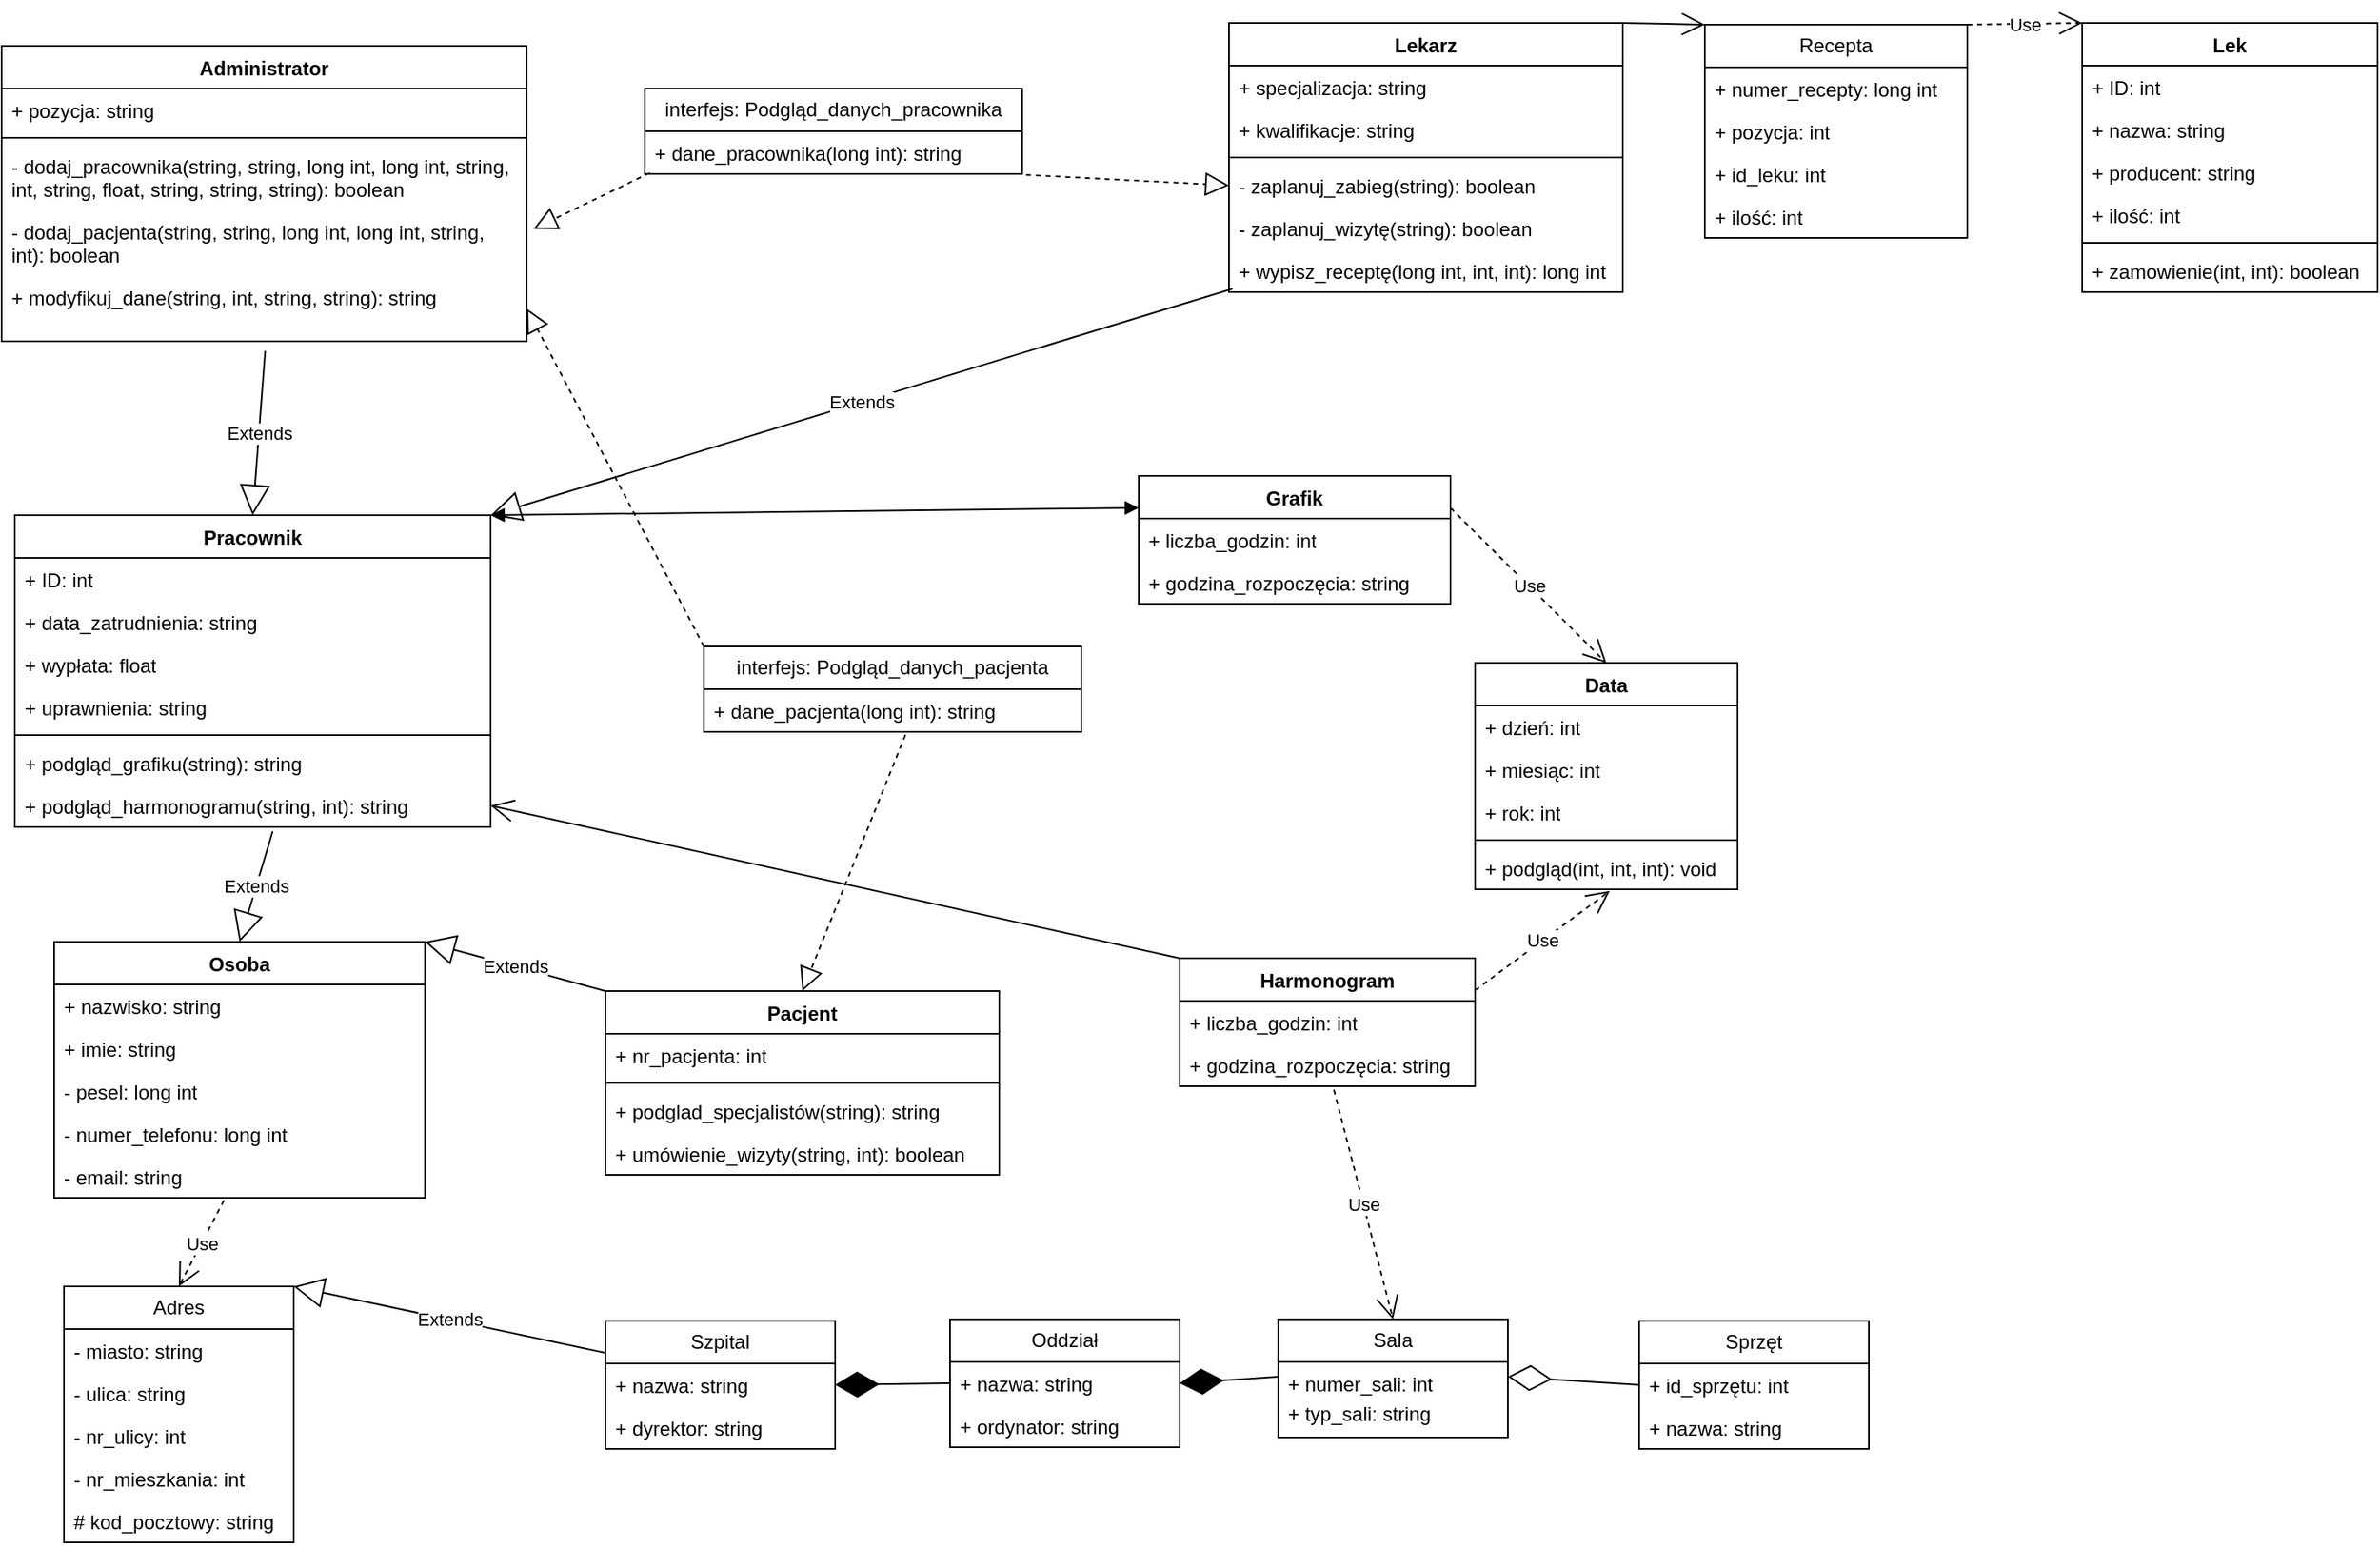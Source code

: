 <mxfile version="24.3.1" type="device">
  <diagram name="Strona-1" id="oo06v6d3AyEMZjt34L9c">
    <mxGraphModel dx="2391" dy="1103" grid="1" gridSize="10" guides="1" tooltips="1" connect="1" arrows="1" fold="1" page="1" pageScale="1" pageWidth="827" pageHeight="1169" background="none" math="0" shadow="0">
      <root>
        <mxCell id="0" />
        <mxCell id="1" parent="0" />
        <mxCell id="XGKTU1VIYIOIYv2Li8o0-25" value="Lek" style="swimlane;fontStyle=1;align=center;verticalAlign=top;childLayout=stackLayout;horizontal=1;startSize=26;horizontalStack=0;resizeParent=1;resizeParentMax=0;resizeLast=0;collapsible=1;marginBottom=0;whiteSpace=wrap;html=1;" parent="1" vertex="1">
          <mxGeometry x="1290" y="210" width="180" height="164" as="geometry" />
        </mxCell>
        <mxCell id="XGKTU1VIYIOIYv2Li8o0-26" value="+ ID: int" style="text;strokeColor=none;fillColor=none;align=left;verticalAlign=top;spacingLeft=4;spacingRight=4;overflow=hidden;rotatable=0;points=[[0,0.5],[1,0.5]];portConstraint=eastwest;whiteSpace=wrap;html=1;" parent="XGKTU1VIYIOIYv2Li8o0-25" vertex="1">
          <mxGeometry y="26" width="180" height="26" as="geometry" />
        </mxCell>
        <mxCell id="XGKTU1VIYIOIYv2Li8o0-144" value="+ nazwa: string" style="text;strokeColor=none;fillColor=none;align=left;verticalAlign=top;spacingLeft=4;spacingRight=4;overflow=hidden;rotatable=0;points=[[0,0.5],[1,0.5]];portConstraint=eastwest;whiteSpace=wrap;html=1;" parent="XGKTU1VIYIOIYv2Li8o0-25" vertex="1">
          <mxGeometry y="52" width="180" height="26" as="geometry" />
        </mxCell>
        <mxCell id="XGKTU1VIYIOIYv2Li8o0-142" value="+ producent: string" style="text;strokeColor=none;fillColor=none;align=left;verticalAlign=top;spacingLeft=4;spacingRight=4;overflow=hidden;rotatable=0;points=[[0,0.5],[1,0.5]];portConstraint=eastwest;whiteSpace=wrap;html=1;" parent="XGKTU1VIYIOIYv2Li8o0-25" vertex="1">
          <mxGeometry y="78" width="180" height="26" as="geometry" />
        </mxCell>
        <mxCell id="XGKTU1VIYIOIYv2Li8o0-145" value="+ ilość: int" style="text;strokeColor=none;fillColor=none;align=left;verticalAlign=top;spacingLeft=4;spacingRight=4;overflow=hidden;rotatable=0;points=[[0,0.5],[1,0.5]];portConstraint=eastwest;whiteSpace=wrap;html=1;" parent="XGKTU1VIYIOIYv2Li8o0-25" vertex="1">
          <mxGeometry y="104" width="180" height="26" as="geometry" />
        </mxCell>
        <mxCell id="XGKTU1VIYIOIYv2Li8o0-27" value="" style="line;strokeWidth=1;fillColor=none;align=left;verticalAlign=middle;spacingTop=-1;spacingLeft=3;spacingRight=3;rotatable=0;labelPosition=right;points=[];portConstraint=eastwest;strokeColor=inherit;" parent="XGKTU1VIYIOIYv2Li8o0-25" vertex="1">
          <mxGeometry y="130" width="180" height="8" as="geometry" />
        </mxCell>
        <mxCell id="XGKTU1VIYIOIYv2Li8o0-28" value="+ zamowienie(int, int): boolean" style="text;strokeColor=none;fillColor=none;align=left;verticalAlign=top;spacingLeft=4;spacingRight=4;overflow=hidden;rotatable=0;points=[[0,0.5],[1,0.5]];portConstraint=eastwest;whiteSpace=wrap;html=1;" parent="XGKTU1VIYIOIYv2Li8o0-25" vertex="1">
          <mxGeometry y="138" width="180" height="26" as="geometry" />
        </mxCell>
        <mxCell id="XGKTU1VIYIOIYv2Li8o0-29" value="Administrator" style="swimlane;fontStyle=1;align=center;verticalAlign=top;childLayout=stackLayout;horizontal=1;startSize=26;horizontalStack=0;resizeParent=1;resizeParentMax=0;resizeLast=0;collapsible=1;marginBottom=0;whiteSpace=wrap;html=1;" parent="1" vertex="1">
          <mxGeometry x="22" y="224" width="320" height="180" as="geometry" />
        </mxCell>
        <mxCell id="XGKTU1VIYIOIYv2Li8o0-30" value="+ pozycja: string" style="text;strokeColor=none;fillColor=none;align=left;verticalAlign=top;spacingLeft=4;spacingRight=4;overflow=hidden;rotatable=0;points=[[0,0.5],[1,0.5]];portConstraint=eastwest;whiteSpace=wrap;html=1;" parent="XGKTU1VIYIOIYv2Li8o0-29" vertex="1">
          <mxGeometry y="26" width="320" height="26" as="geometry" />
        </mxCell>
        <mxCell id="XGKTU1VIYIOIYv2Li8o0-31" value="" style="line;strokeWidth=1;fillColor=none;align=left;verticalAlign=middle;spacingTop=-1;spacingLeft=3;spacingRight=3;rotatable=0;labelPosition=right;points=[];portConstraint=eastwest;strokeColor=inherit;" parent="XGKTU1VIYIOIYv2Li8o0-29" vertex="1">
          <mxGeometry y="52" width="320" height="8" as="geometry" />
        </mxCell>
        <mxCell id="XGKTU1VIYIOIYv2Li8o0-137" value="- dodaj_pracownika(string, string, long int, long int, string, int, string, float, string, string, string): boolean" style="text;strokeColor=none;fillColor=none;align=left;verticalAlign=top;spacingLeft=4;spacingRight=4;overflow=hidden;rotatable=0;points=[[0,0.5],[1,0.5]];portConstraint=eastwest;whiteSpace=wrap;html=1;" parent="XGKTU1VIYIOIYv2Li8o0-29" vertex="1">
          <mxGeometry y="60" width="320" height="40" as="geometry" />
        </mxCell>
        <mxCell id="XGKTU1VIYIOIYv2Li8o0-138" value="- dodaj_pacjenta(string, string, long int, long int, string, int): boolean" style="text;strokeColor=none;fillColor=none;align=left;verticalAlign=top;spacingLeft=4;spacingRight=4;overflow=hidden;rotatable=0;points=[[0,0.5],[1,0.5]];portConstraint=eastwest;whiteSpace=wrap;html=1;" parent="XGKTU1VIYIOIYv2Li8o0-29" vertex="1">
          <mxGeometry y="100" width="320" height="40" as="geometry" />
        </mxCell>
        <mxCell id="XGKTU1VIYIOIYv2Li8o0-32" value="+ modyfikuj_dane(string, int, string, string): string" style="text;strokeColor=none;fillColor=none;align=left;verticalAlign=top;spacingLeft=4;spacingRight=4;overflow=hidden;rotatable=0;points=[[0,0.5],[1,0.5]];portConstraint=eastwest;whiteSpace=wrap;html=1;" parent="XGKTU1VIYIOIYv2Li8o0-29" vertex="1">
          <mxGeometry y="140" width="320" height="40" as="geometry" />
        </mxCell>
        <mxCell id="XGKTU1VIYIOIYv2Li8o0-33" value="Pacjent" style="swimlane;fontStyle=1;align=center;verticalAlign=top;childLayout=stackLayout;horizontal=1;startSize=26;horizontalStack=0;resizeParent=1;resizeParentMax=0;resizeLast=0;collapsible=1;marginBottom=0;whiteSpace=wrap;html=1;" parent="1" vertex="1">
          <mxGeometry x="390" y="800" width="240" height="112" as="geometry" />
        </mxCell>
        <mxCell id="XGKTU1VIYIOIYv2Li8o0-34" value="+ nr_pacjenta: int" style="text;strokeColor=none;fillColor=none;align=left;verticalAlign=top;spacingLeft=4;spacingRight=4;overflow=hidden;rotatable=0;points=[[0,0.5],[1,0.5]];portConstraint=eastwest;whiteSpace=wrap;html=1;" parent="XGKTU1VIYIOIYv2Li8o0-33" vertex="1">
          <mxGeometry y="26" width="240" height="26" as="geometry" />
        </mxCell>
        <mxCell id="XGKTU1VIYIOIYv2Li8o0-35" value="" style="line;strokeWidth=1;fillColor=none;align=left;verticalAlign=middle;spacingTop=-1;spacingLeft=3;spacingRight=3;rotatable=0;labelPosition=right;points=[];portConstraint=eastwest;strokeColor=inherit;" parent="XGKTU1VIYIOIYv2Li8o0-33" vertex="1">
          <mxGeometry y="52" width="240" height="8" as="geometry" />
        </mxCell>
        <mxCell id="XGKTU1VIYIOIYv2Li8o0-132" value="+ podglad_specjalistów(string): string" style="text;strokeColor=none;fillColor=none;align=left;verticalAlign=top;spacingLeft=4;spacingRight=4;overflow=hidden;rotatable=0;points=[[0,0.5],[1,0.5]];portConstraint=eastwest;whiteSpace=wrap;html=1;" parent="XGKTU1VIYIOIYv2Li8o0-33" vertex="1">
          <mxGeometry y="60" width="240" height="26" as="geometry" />
        </mxCell>
        <mxCell id="XGKTU1VIYIOIYv2Li8o0-36" value="+ umówienie_wizyty(string, int): boolean" style="text;strokeColor=none;fillColor=none;align=left;verticalAlign=top;spacingLeft=4;spacingRight=4;overflow=hidden;rotatable=0;points=[[0,0.5],[1,0.5]];portConstraint=eastwest;whiteSpace=wrap;html=1;" parent="XGKTU1VIYIOIYv2Li8o0-33" vertex="1">
          <mxGeometry y="86" width="240" height="26" as="geometry" />
        </mxCell>
        <mxCell id="XGKTU1VIYIOIYv2Li8o0-37" value="Pracownik" style="swimlane;fontStyle=1;align=center;verticalAlign=top;childLayout=stackLayout;horizontal=1;startSize=26;horizontalStack=0;resizeParent=1;resizeParentMax=0;resizeLast=0;collapsible=1;marginBottom=0;whiteSpace=wrap;html=1;" parent="1" vertex="1">
          <mxGeometry x="30" y="510" width="290" height="190" as="geometry" />
        </mxCell>
        <mxCell id="XGKTU1VIYIOIYv2Li8o0-135" value="+ ID: int" style="text;strokeColor=none;fillColor=none;align=left;verticalAlign=top;spacingLeft=4;spacingRight=4;overflow=hidden;rotatable=0;points=[[0,0.5],[1,0.5]];portConstraint=eastwest;whiteSpace=wrap;html=1;" parent="XGKTU1VIYIOIYv2Li8o0-37" vertex="1">
          <mxGeometry y="26" width="290" height="26" as="geometry" />
        </mxCell>
        <mxCell id="XGKTU1VIYIOIYv2Li8o0-130" value="+ data_zatrudnienia: string" style="text;strokeColor=none;fillColor=none;align=left;verticalAlign=top;spacingLeft=4;spacingRight=4;overflow=hidden;rotatable=0;points=[[0,0.5],[1,0.5]];portConstraint=eastwest;whiteSpace=wrap;html=1;" parent="XGKTU1VIYIOIYv2Li8o0-37" vertex="1">
          <mxGeometry y="52" width="290" height="26" as="geometry" />
        </mxCell>
        <mxCell id="XGKTU1VIYIOIYv2Li8o0-38" value="+ wypłata: float" style="text;strokeColor=none;fillColor=none;align=left;verticalAlign=top;spacingLeft=4;spacingRight=4;overflow=hidden;rotatable=0;points=[[0,0.5],[1,0.5]];portConstraint=eastwest;whiteSpace=wrap;html=1;" parent="XGKTU1VIYIOIYv2Li8o0-37" vertex="1">
          <mxGeometry y="78" width="290" height="26" as="geometry" />
        </mxCell>
        <mxCell id="XGKTU1VIYIOIYv2Li8o0-133" value="+ uprawnienia: string" style="text;strokeColor=none;fillColor=none;align=left;verticalAlign=top;spacingLeft=4;spacingRight=4;overflow=hidden;rotatable=0;points=[[0,0.5],[1,0.5]];portConstraint=eastwest;whiteSpace=wrap;html=1;" parent="XGKTU1VIYIOIYv2Li8o0-37" vertex="1">
          <mxGeometry y="104" width="290" height="26" as="geometry" />
        </mxCell>
        <mxCell id="XGKTU1VIYIOIYv2Li8o0-39" value="" style="line;strokeWidth=1;fillColor=none;align=left;verticalAlign=middle;spacingTop=-1;spacingLeft=3;spacingRight=3;rotatable=0;labelPosition=right;points=[];portConstraint=eastwest;strokeColor=inherit;" parent="XGKTU1VIYIOIYv2Li8o0-37" vertex="1">
          <mxGeometry y="130" width="290" height="8" as="geometry" />
        </mxCell>
        <mxCell id="XGKTU1VIYIOIYv2Li8o0-40" value="+ podgląd_grafiku(string&lt;span style=&quot;color: rgba(0, 0, 0, 0); font-family: monospace; font-size: 0px; text-wrap: nowrap;&quot;&gt;%3CmxGraphModel%3E%3Croot%3E%3CmxCell%20id%3D%220%22%2F%3E%3CmxCell%20id%3D%221%22%20parent%3D%220%22%2F%3E%3CmxCell%20id%3D%222%22%20value%3D%22%2B%20nazwisko%3A%20string%22%20style%3D%22text%3BstrokeColor%3Dnone%3BfillColor%3Dnone%3Balign%3Dleft%3BverticalAlign%3Dtop%3BspacingLeft%3D4%3BspacingRight%3D4%3Boverflow%3Dhidden%3Brotatable%3D0%3Bpoints%3D%5B%5B0%2C0.5%5D%2C%5B1%2C0.5%5D%5D%3BportConstraint%3Deastwest%3BwhiteSpace%3Dwrap%3Bhtml%3D1%3B%22%20vertex%3D%221%22%20parent%3D%221%22%3E%3CmxGeometry%20x%3D%22140%22%20y%3D%22176%22%20width%3D%22226%22%20height%3D%2226%22%20as%3D%22geometry%22%2F%3E%3C%2FmxCell%3E%3C%2Froot%3E%3C%2FmxGraphModel%3E&lt;/span&gt;): string" style="text;strokeColor=none;fillColor=none;align=left;verticalAlign=top;spacingLeft=4;spacingRight=4;overflow=hidden;rotatable=0;points=[[0,0.5],[1,0.5]];portConstraint=eastwest;whiteSpace=wrap;html=1;" parent="XGKTU1VIYIOIYv2Li8o0-37" vertex="1">
          <mxGeometry y="138" width="290" height="26" as="geometry" />
        </mxCell>
        <mxCell id="XGKTU1VIYIOIYv2Li8o0-129" value="+ podgląd_harmonogramu(string, int&lt;span style=&quot;color: rgba(0, 0, 0, 0); font-family: monospace; font-size: 0px; text-wrap: nowrap;&quot;&gt;%3CmxGraphModel%3E%3Croot%3E%3CmxCell%20id%3D%220%22%2F%3E%3CmxCell%20id%3D%221%22%20parent%3D%220%22%2F%3E%3CmxCell%20id%3D%222%22%20value%3D%22%2B%20nazwisko%3A%20string%22%20style%3D%22text%3BstrokeColor%3Dnone%3BfillColor%3Dnone%3Balign%3Dleft%3BverticalAlign%3Dtop%3BspacingLeft%3D4%3BspacingRight%3D4%3Boverflow%3Dhidden%3Brotatable%3D0%3Bpoints%3D%5B%5B0%2C0.5%5D%2C%5B1%2C0.5%5D%5D%3BportConstraint%3Deastwest%3BwhiteSpace%3Dwrap%3Bhtml%3D1%3B%22%20vertex%3D%221%22%20parent%3D%221%22%3E%3CmxGeometry%20x%3D%22140%22%20y%3D%22176%22%20width%3D%22226%22%20height%3D%2226%22%20as%3D%22geometry%22%2F%3E%3C%2FmxCell%3E%3C%2Froot%3E%3C%2FmxGraphModel%3E&lt;/span&gt;): string" style="text;strokeColor=none;fillColor=none;align=left;verticalAlign=top;spacingLeft=4;spacingRight=4;overflow=hidden;rotatable=0;points=[[0,0.5],[1,0.5]];portConstraint=eastwest;whiteSpace=wrap;html=1;" parent="XGKTU1VIYIOIYv2Li8o0-37" vertex="1">
          <mxGeometry y="164" width="290" height="26" as="geometry" />
        </mxCell>
        <mxCell id="XGKTU1VIYIOIYv2Li8o0-41" value="Lekarz" style="swimlane;fontStyle=1;align=center;verticalAlign=top;childLayout=stackLayout;horizontal=1;startSize=26;horizontalStack=0;resizeParent=1;resizeParentMax=0;resizeLast=0;collapsible=1;marginBottom=0;whiteSpace=wrap;html=1;" parent="1" vertex="1">
          <mxGeometry x="770" y="210" width="240" height="164" as="geometry" />
        </mxCell>
        <mxCell id="XGKTU1VIYIOIYv2Li8o0-42" value="+ specjalizacja: string" style="text;strokeColor=none;fillColor=none;align=left;verticalAlign=top;spacingLeft=4;spacingRight=4;overflow=hidden;rotatable=0;points=[[0,0.5],[1,0.5]];portConstraint=eastwest;whiteSpace=wrap;html=1;" parent="XGKTU1VIYIOIYv2Li8o0-41" vertex="1">
          <mxGeometry y="26" width="240" height="26" as="geometry" />
        </mxCell>
        <mxCell id="XGKTU1VIYIOIYv2Li8o0-121" value="+ kwalifikacje: string" style="text;strokeColor=none;fillColor=none;align=left;verticalAlign=top;spacingLeft=4;spacingRight=4;overflow=hidden;rotatable=0;points=[[0,0.5],[1,0.5]];portConstraint=eastwest;whiteSpace=wrap;html=1;" parent="XGKTU1VIYIOIYv2Li8o0-41" vertex="1">
          <mxGeometry y="52" width="240" height="26" as="geometry" />
        </mxCell>
        <mxCell id="XGKTU1VIYIOIYv2Li8o0-43" value="" style="line;strokeWidth=1;fillColor=none;align=left;verticalAlign=middle;spacingTop=-1;spacingLeft=3;spacingRight=3;rotatable=0;labelPosition=right;points=[];portConstraint=eastwest;strokeColor=inherit;" parent="XGKTU1VIYIOIYv2Li8o0-41" vertex="1">
          <mxGeometry y="78" width="240" height="8" as="geometry" />
        </mxCell>
        <mxCell id="XGKTU1VIYIOIYv2Li8o0-123" value="- zaplanuj_zabieg(string): boolean" style="text;strokeColor=none;fillColor=none;align=left;verticalAlign=top;spacingLeft=4;spacingRight=4;overflow=hidden;rotatable=0;points=[[0,0.5],[1,0.5]];portConstraint=eastwest;whiteSpace=wrap;html=1;" parent="XGKTU1VIYIOIYv2Li8o0-41" vertex="1">
          <mxGeometry y="86" width="240" height="26" as="geometry" />
        </mxCell>
        <mxCell id="XGKTU1VIYIOIYv2Li8o0-44" value="- zaplanuj_wizytę(string): boolean" style="text;strokeColor=none;fillColor=none;align=left;verticalAlign=top;spacingLeft=4;spacingRight=4;overflow=hidden;rotatable=0;points=[[0,0.5],[1,0.5]];portConstraint=eastwest;whiteSpace=wrap;html=1;" parent="XGKTU1VIYIOIYv2Li8o0-41" vertex="1">
          <mxGeometry y="112" width="240" height="26" as="geometry" />
        </mxCell>
        <mxCell id="XGKTU1VIYIOIYv2Li8o0-122" value="+ wypisz_receptę(long int, int, int): long int" style="text;strokeColor=none;fillColor=none;align=left;verticalAlign=top;spacingLeft=4;spacingRight=4;overflow=hidden;rotatable=0;points=[[0,0.5],[1,0.5]];portConstraint=eastwest;whiteSpace=wrap;html=1;" parent="XGKTU1VIYIOIYv2Li8o0-41" vertex="1">
          <mxGeometry y="138" width="240" height="26" as="geometry" />
        </mxCell>
        <mxCell id="XGKTU1VIYIOIYv2Li8o0-45" value="Osoba" style="swimlane;fontStyle=1;align=center;verticalAlign=top;childLayout=stackLayout;horizontal=1;startSize=26;horizontalStack=0;resizeParent=1;resizeParentMax=0;resizeLast=0;collapsible=1;marginBottom=0;whiteSpace=wrap;html=1;" parent="1" vertex="1">
          <mxGeometry x="54" y="770" width="226" height="156" as="geometry" />
        </mxCell>
        <mxCell id="XGKTU1VIYIOIYv2Li8o0-128" value="+ nazwisko: string" style="text;strokeColor=none;fillColor=none;align=left;verticalAlign=top;spacingLeft=4;spacingRight=4;overflow=hidden;rotatable=0;points=[[0,0.5],[1,0.5]];portConstraint=eastwest;whiteSpace=wrap;html=1;" parent="XGKTU1VIYIOIYv2Li8o0-45" vertex="1">
          <mxGeometry y="26" width="226" height="26" as="geometry" />
        </mxCell>
        <mxCell id="XGKTU1VIYIOIYv2Li8o0-117" value="+ imie: string" style="text;strokeColor=none;fillColor=none;align=left;verticalAlign=top;spacingLeft=4;spacingRight=4;overflow=hidden;rotatable=0;points=[[0,0.5],[1,0.5]];portConstraint=eastwest;whiteSpace=wrap;html=1;" parent="XGKTU1VIYIOIYv2Li8o0-45" vertex="1">
          <mxGeometry y="52" width="226" height="26" as="geometry" />
        </mxCell>
        <mxCell id="XGKTU1VIYIOIYv2Li8o0-118" value="- pesel: long int" style="text;strokeColor=none;fillColor=none;align=left;verticalAlign=top;spacingLeft=4;spacingRight=4;overflow=hidden;rotatable=0;points=[[0,0.5],[1,0.5]];portConstraint=eastwest;whiteSpace=wrap;html=1;" parent="XGKTU1VIYIOIYv2Li8o0-45" vertex="1">
          <mxGeometry y="78" width="226" height="26" as="geometry" />
        </mxCell>
        <mxCell id="XGKTU1VIYIOIYv2Li8o0-125" value="- numer_telefonu: long int" style="text;strokeColor=none;fillColor=none;align=left;verticalAlign=top;spacingLeft=4;spacingRight=4;overflow=hidden;rotatable=0;points=[[0,0.5],[1,0.5]];portConstraint=eastwest;whiteSpace=wrap;html=1;" parent="XGKTU1VIYIOIYv2Li8o0-45" vertex="1">
          <mxGeometry y="104" width="226" height="26" as="geometry" />
        </mxCell>
        <mxCell id="XGKTU1VIYIOIYv2Li8o0-124" value="- email: string" style="text;strokeColor=none;fillColor=none;align=left;verticalAlign=top;spacingLeft=4;spacingRight=4;overflow=hidden;rotatable=0;points=[[0,0.5],[1,0.5]];portConstraint=eastwest;whiteSpace=wrap;html=1;" parent="XGKTU1VIYIOIYv2Li8o0-45" vertex="1">
          <mxGeometry y="130" width="226" height="26" as="geometry" />
        </mxCell>
        <mxCell id="XGKTU1VIYIOIYv2Li8o0-73" value="Sprzęt" style="swimlane;fontStyle=0;childLayout=stackLayout;horizontal=1;startSize=26;fillColor=none;horizontalStack=0;resizeParent=1;resizeParentMax=0;resizeLast=0;collapsible=1;marginBottom=0;whiteSpace=wrap;html=1;" parent="1" vertex="1">
          <mxGeometry x="1020" y="1001" width="140" height="78" as="geometry" />
        </mxCell>
        <mxCell id="XGKTU1VIYIOIYv2Li8o0-74" value="+ id_sprzętu: int" style="text;strokeColor=none;fillColor=none;align=left;verticalAlign=top;spacingLeft=4;spacingRight=4;overflow=hidden;rotatable=0;points=[[0,0.5],[1,0.5]];portConstraint=eastwest;whiteSpace=wrap;html=1;" parent="XGKTU1VIYIOIYv2Li8o0-73" vertex="1">
          <mxGeometry y="26" width="140" height="26" as="geometry" />
        </mxCell>
        <mxCell id="XGKTU1VIYIOIYv2Li8o0-75" value="+ nazwa: string" style="text;strokeColor=none;fillColor=none;align=left;verticalAlign=top;spacingLeft=4;spacingRight=4;overflow=hidden;rotatable=0;points=[[0,0.5],[1,0.5]];portConstraint=eastwest;whiteSpace=wrap;html=1;" parent="XGKTU1VIYIOIYv2Li8o0-73" vertex="1">
          <mxGeometry y="52" width="140" height="26" as="geometry" />
        </mxCell>
        <mxCell id="XGKTU1VIYIOIYv2Li8o0-77" value="Sala" style="swimlane;fontStyle=0;childLayout=stackLayout;horizontal=1;startSize=26;fillColor=none;horizontalStack=0;resizeParent=1;resizeParentMax=0;resizeLast=0;collapsible=1;marginBottom=0;whiteSpace=wrap;html=1;" parent="1" vertex="1">
          <mxGeometry x="800" y="1000" width="140" height="72" as="geometry" />
        </mxCell>
        <mxCell id="XGKTU1VIYIOIYv2Li8o0-78" value="+ numer_sali: int" style="text;strokeColor=none;fillColor=none;align=left;verticalAlign=top;spacingLeft=4;spacingRight=4;overflow=hidden;rotatable=0;points=[[0,0.5],[1,0.5]];portConstraint=eastwest;whiteSpace=wrap;html=1;" parent="XGKTU1VIYIOIYv2Li8o0-77" vertex="1">
          <mxGeometry y="26" width="140" height="18" as="geometry" />
        </mxCell>
        <mxCell id="XGKTU1VIYIOIYv2Li8o0-79" value="+ typ_sali: string" style="text;strokeColor=none;fillColor=none;align=left;verticalAlign=top;spacingLeft=4;spacingRight=4;overflow=hidden;rotatable=0;points=[[0,0.5],[1,0.5]];portConstraint=eastwest;whiteSpace=wrap;html=1;" parent="XGKTU1VIYIOIYv2Li8o0-77" vertex="1">
          <mxGeometry y="44" width="140" height="28" as="geometry" />
        </mxCell>
        <mxCell id="XGKTU1VIYIOIYv2Li8o0-81" value="Oddział" style="swimlane;fontStyle=0;childLayout=stackLayout;horizontal=1;startSize=26;fillColor=none;horizontalStack=0;resizeParent=1;resizeParentMax=0;resizeLast=0;collapsible=1;marginBottom=0;whiteSpace=wrap;html=1;" parent="1" vertex="1">
          <mxGeometry x="600" y="1000" width="140" height="78" as="geometry" />
        </mxCell>
        <mxCell id="XGKTU1VIYIOIYv2Li8o0-82" value="+ nazwa: string" style="text;strokeColor=none;fillColor=none;align=left;verticalAlign=top;spacingLeft=4;spacingRight=4;overflow=hidden;rotatable=0;points=[[0,0.5],[1,0.5]];portConstraint=eastwest;whiteSpace=wrap;html=1;" parent="XGKTU1VIYIOIYv2Li8o0-81" vertex="1">
          <mxGeometry y="26" width="140" height="26" as="geometry" />
        </mxCell>
        <mxCell id="XGKTU1VIYIOIYv2Li8o0-83" value="+ ordynator: string" style="text;strokeColor=none;fillColor=none;align=left;verticalAlign=top;spacingLeft=4;spacingRight=4;overflow=hidden;rotatable=0;points=[[0,0.5],[1,0.5]];portConstraint=eastwest;whiteSpace=wrap;html=1;" parent="XGKTU1VIYIOIYv2Li8o0-81" vertex="1">
          <mxGeometry y="52" width="140" height="26" as="geometry" />
        </mxCell>
        <mxCell id="XGKTU1VIYIOIYv2Li8o0-85" value="Szpital" style="swimlane;fontStyle=0;childLayout=stackLayout;horizontal=1;startSize=26;fillColor=none;horizontalStack=0;resizeParent=1;resizeParentMax=0;resizeLast=0;collapsible=1;marginBottom=0;whiteSpace=wrap;html=1;" parent="1" vertex="1">
          <mxGeometry x="390" y="1001" width="140" height="78" as="geometry" />
        </mxCell>
        <mxCell id="XGKTU1VIYIOIYv2Li8o0-86" value="+ nazwa: string" style="text;strokeColor=none;fillColor=none;align=left;verticalAlign=top;spacingLeft=4;spacingRight=4;overflow=hidden;rotatable=0;points=[[0,0.5],[1,0.5]];portConstraint=eastwest;whiteSpace=wrap;html=1;" parent="XGKTU1VIYIOIYv2Li8o0-85" vertex="1">
          <mxGeometry y="26" width="140" height="26" as="geometry" />
        </mxCell>
        <mxCell id="XGKTU1VIYIOIYv2Li8o0-87" value="+ dyrektor: string" style="text;strokeColor=none;fillColor=none;align=left;verticalAlign=top;spacingLeft=4;spacingRight=4;overflow=hidden;rotatable=0;points=[[0,0.5],[1,0.5]];portConstraint=eastwest;whiteSpace=wrap;html=1;" parent="XGKTU1VIYIOIYv2Li8o0-85" vertex="1">
          <mxGeometry y="52" width="140" height="26" as="geometry" />
        </mxCell>
        <mxCell id="XGKTU1VIYIOIYv2Li8o0-89" value="Adres" style="swimlane;fontStyle=0;childLayout=stackLayout;horizontal=1;startSize=26;fillColor=none;horizontalStack=0;resizeParent=1;resizeParentMax=0;resizeLast=0;collapsible=1;marginBottom=0;whiteSpace=wrap;html=1;" parent="1" vertex="1">
          <mxGeometry x="60" y="980" width="140" height="156" as="geometry" />
        </mxCell>
        <mxCell id="XGKTU1VIYIOIYv2Li8o0-90" value="- miasto: string" style="text;strokeColor=none;fillColor=none;align=left;verticalAlign=top;spacingLeft=4;spacingRight=4;overflow=hidden;rotatable=0;points=[[0,0.5],[1,0.5]];portConstraint=eastwest;whiteSpace=wrap;html=1;" parent="XGKTU1VIYIOIYv2Li8o0-89" vertex="1">
          <mxGeometry y="26" width="140" height="26" as="geometry" />
        </mxCell>
        <mxCell id="XGKTU1VIYIOIYv2Li8o0-151" value="- ulica: string" style="text;strokeColor=none;fillColor=none;align=left;verticalAlign=top;spacingLeft=4;spacingRight=4;overflow=hidden;rotatable=0;points=[[0,0.5],[1,0.5]];portConstraint=eastwest;whiteSpace=wrap;html=1;" parent="XGKTU1VIYIOIYv2Li8o0-89" vertex="1">
          <mxGeometry y="52" width="140" height="26" as="geometry" />
        </mxCell>
        <mxCell id="XGKTU1VIYIOIYv2Li8o0-91" value="- nr_ulicy: int" style="text;strokeColor=none;fillColor=none;align=left;verticalAlign=top;spacingLeft=4;spacingRight=4;overflow=hidden;rotatable=0;points=[[0,0.5],[1,0.5]];portConstraint=eastwest;whiteSpace=wrap;html=1;" parent="XGKTU1VIYIOIYv2Li8o0-89" vertex="1">
          <mxGeometry y="78" width="140" height="26" as="geometry" />
        </mxCell>
        <mxCell id="XGKTU1VIYIOIYv2Li8o0-147" value="- nr_mieszkania: int" style="text;strokeColor=none;fillColor=none;align=left;verticalAlign=top;spacingLeft=4;spacingRight=4;overflow=hidden;rotatable=0;points=[[0,0.5],[1,0.5]];portConstraint=eastwest;whiteSpace=wrap;html=1;" parent="XGKTU1VIYIOIYv2Li8o0-89" vertex="1">
          <mxGeometry y="104" width="140" height="26" as="geometry" />
        </mxCell>
        <mxCell id="XGKTU1VIYIOIYv2Li8o0-148" value="# kod_pocztowy: string" style="text;strokeColor=none;fillColor=none;align=left;verticalAlign=top;spacingLeft=4;spacingRight=4;overflow=hidden;rotatable=0;points=[[0,0.5],[1,0.5]];portConstraint=eastwest;whiteSpace=wrap;html=1;" parent="XGKTU1VIYIOIYv2Li8o0-89" vertex="1">
          <mxGeometry y="130" width="140" height="26" as="geometry" />
        </mxCell>
        <mxCell id="XGKTU1VIYIOIYv2Li8o0-97" value="Recepta" style="swimlane;fontStyle=0;childLayout=stackLayout;horizontal=1;startSize=26;fillColor=none;horizontalStack=0;resizeParent=1;resizeParentMax=0;resizeLast=0;collapsible=1;marginBottom=0;whiteSpace=wrap;html=1;" parent="1" vertex="1">
          <mxGeometry x="1060" y="211" width="160" height="130" as="geometry" />
        </mxCell>
        <mxCell id="XGKTU1VIYIOIYv2Li8o0-98" value="+ numer_recepty: long int" style="text;strokeColor=none;fillColor=none;align=left;verticalAlign=top;spacingLeft=4;spacingRight=4;overflow=hidden;rotatable=0;points=[[0,0.5],[1,0.5]];portConstraint=eastwest;whiteSpace=wrap;html=1;" parent="XGKTU1VIYIOIYv2Li8o0-97" vertex="1">
          <mxGeometry y="26" width="160" height="26" as="geometry" />
        </mxCell>
        <mxCell id="XGKTU1VIYIOIYv2Li8o0-99" value="+ pozycja: int" style="text;strokeColor=none;fillColor=none;align=left;verticalAlign=top;spacingLeft=4;spacingRight=4;overflow=hidden;rotatable=0;points=[[0,0.5],[1,0.5]];portConstraint=eastwest;whiteSpace=wrap;html=1;" parent="XGKTU1VIYIOIYv2Li8o0-97" vertex="1">
          <mxGeometry y="52" width="160" height="26" as="geometry" />
        </mxCell>
        <mxCell id="XGKTU1VIYIOIYv2Li8o0-100" value="+ id_leku: int" style="text;strokeColor=none;fillColor=none;align=left;verticalAlign=top;spacingLeft=4;spacingRight=4;overflow=hidden;rotatable=0;points=[[0,0.5],[1,0.5]];portConstraint=eastwest;whiteSpace=wrap;html=1;" parent="XGKTU1VIYIOIYv2Li8o0-97" vertex="1">
          <mxGeometry y="78" width="160" height="26" as="geometry" />
        </mxCell>
        <mxCell id="XGKTU1VIYIOIYv2Li8o0-140" value="+ ilość: int" style="text;strokeColor=none;fillColor=none;align=left;verticalAlign=top;spacingLeft=4;spacingRight=4;overflow=hidden;rotatable=0;points=[[0,0.5],[1,0.5]];portConstraint=eastwest;whiteSpace=wrap;html=1;" parent="XGKTU1VIYIOIYv2Li8o0-97" vertex="1">
          <mxGeometry y="104" width="160" height="26" as="geometry" />
        </mxCell>
        <mxCell id="XGKTU1VIYIOIYv2Li8o0-101" value="interfejs: Podgląd_danych_pacjenta" style="swimlane;fontStyle=0;childLayout=stackLayout;horizontal=1;startSize=26;fillColor=none;horizontalStack=0;resizeParent=1;resizeParentMax=0;resizeLast=0;collapsible=1;marginBottom=0;whiteSpace=wrap;html=1;" parent="1" vertex="1">
          <mxGeometry x="450" y="590" width="230" height="52" as="geometry" />
        </mxCell>
        <mxCell id="XGKTU1VIYIOIYv2Li8o0-102" value="+ dane_pacjenta(long int): string" style="text;strokeColor=none;fillColor=none;align=left;verticalAlign=top;spacingLeft=4;spacingRight=4;overflow=hidden;rotatable=0;points=[[0,0.5],[1,0.5]];portConstraint=eastwest;whiteSpace=wrap;html=1;" parent="XGKTU1VIYIOIYv2Li8o0-101" vertex="1">
          <mxGeometry y="26" width="230" height="26" as="geometry" />
        </mxCell>
        <mxCell id="XGKTU1VIYIOIYv2Li8o0-126" value="interfejs: Podgląd_danych_pracownika" style="swimlane;fontStyle=0;childLayout=stackLayout;horizontal=1;startSize=26;fillColor=none;horizontalStack=0;resizeParent=1;resizeParentMax=0;resizeLast=0;collapsible=1;marginBottom=0;whiteSpace=wrap;html=1;" parent="1" vertex="1">
          <mxGeometry x="414" y="250" width="230" height="52" as="geometry" />
        </mxCell>
        <mxCell id="XGKTU1VIYIOIYv2Li8o0-127" value="+ dane_pracownika(long int): string" style="text;strokeColor=none;fillColor=none;align=left;verticalAlign=top;spacingLeft=4;spacingRight=4;overflow=hidden;rotatable=0;points=[[0,0.5],[1,0.5]];portConstraint=eastwest;whiteSpace=wrap;html=1;" parent="XGKTU1VIYIOIYv2Li8o0-126" vertex="1">
          <mxGeometry y="26" width="230" height="26" as="geometry" />
        </mxCell>
        <mxCell id="XGKTU1VIYIOIYv2Li8o0-153" value="Data" style="swimlane;fontStyle=1;align=center;verticalAlign=top;childLayout=stackLayout;horizontal=1;startSize=26;horizontalStack=0;resizeParent=1;resizeParentMax=0;resizeLast=0;collapsible=1;marginBottom=0;whiteSpace=wrap;html=1;" parent="1" vertex="1">
          <mxGeometry x="920" y="600" width="160" height="138" as="geometry" />
        </mxCell>
        <mxCell id="XGKTU1VIYIOIYv2Li8o0-154" value="+ dzień: int" style="text;strokeColor=none;fillColor=none;align=left;verticalAlign=top;spacingLeft=4;spacingRight=4;overflow=hidden;rotatable=0;points=[[0,0.5],[1,0.5]];portConstraint=eastwest;whiteSpace=wrap;html=1;" parent="XGKTU1VIYIOIYv2Li8o0-153" vertex="1">
          <mxGeometry y="26" width="160" height="26" as="geometry" />
        </mxCell>
        <mxCell id="XGKTU1VIYIOIYv2Li8o0-162" value="+ miesiąc: int" style="text;strokeColor=none;fillColor=none;align=left;verticalAlign=top;spacingLeft=4;spacingRight=4;overflow=hidden;rotatable=0;points=[[0,0.5],[1,0.5]];portConstraint=eastwest;whiteSpace=wrap;html=1;" parent="XGKTU1VIYIOIYv2Li8o0-153" vertex="1">
          <mxGeometry y="52" width="160" height="26" as="geometry" />
        </mxCell>
        <mxCell id="XGKTU1VIYIOIYv2Li8o0-161" value="+ rok: int" style="text;strokeColor=none;fillColor=none;align=left;verticalAlign=top;spacingLeft=4;spacingRight=4;overflow=hidden;rotatable=0;points=[[0,0.5],[1,0.5]];portConstraint=eastwest;whiteSpace=wrap;html=1;" parent="XGKTU1VIYIOIYv2Li8o0-153" vertex="1">
          <mxGeometry y="78" width="160" height="26" as="geometry" />
        </mxCell>
        <mxCell id="XGKTU1VIYIOIYv2Li8o0-155" value="" style="line;strokeWidth=1;fillColor=none;align=left;verticalAlign=middle;spacingTop=-1;spacingLeft=3;spacingRight=3;rotatable=0;labelPosition=right;points=[];portConstraint=eastwest;strokeColor=inherit;" parent="XGKTU1VIYIOIYv2Li8o0-153" vertex="1">
          <mxGeometry y="104" width="160" height="8" as="geometry" />
        </mxCell>
        <mxCell id="XGKTU1VIYIOIYv2Li8o0-156" value="+ podgląd(int, int, int): void" style="text;strokeColor=none;fillColor=none;align=left;verticalAlign=top;spacingLeft=4;spacingRight=4;overflow=hidden;rotatable=0;points=[[0,0.5],[1,0.5]];portConstraint=eastwest;whiteSpace=wrap;html=1;" parent="XGKTU1VIYIOIYv2Li8o0-153" vertex="1">
          <mxGeometry y="112" width="160" height="26" as="geometry" />
        </mxCell>
        <mxCell id="XGKTU1VIYIOIYv2Li8o0-157" value="Harmonogram" style="swimlane;fontStyle=1;align=center;verticalAlign=top;childLayout=stackLayout;horizontal=1;startSize=26;horizontalStack=0;resizeParent=1;resizeParentMax=0;resizeLast=0;collapsible=1;marginBottom=0;whiteSpace=wrap;html=1;" parent="1" vertex="1">
          <mxGeometry x="740" y="780" width="180" height="78" as="geometry" />
        </mxCell>
        <mxCell id="XGKTU1VIYIOIYv2Li8o0-169" value="+ liczba_godzin: int" style="text;strokeColor=none;fillColor=none;align=left;verticalAlign=top;spacingLeft=4;spacingRight=4;overflow=hidden;rotatable=0;points=[[0,0.5],[1,0.5]];portConstraint=eastwest;whiteSpace=wrap;html=1;" parent="XGKTU1VIYIOIYv2Li8o0-157" vertex="1">
          <mxGeometry y="26" width="180" height="26" as="geometry" />
        </mxCell>
        <mxCell id="XGKTU1VIYIOIYv2Li8o0-158" value="+ godzina_rozpoczęcia: string" style="text;strokeColor=none;fillColor=none;align=left;verticalAlign=top;spacingLeft=4;spacingRight=4;overflow=hidden;rotatable=0;points=[[0,0.5],[1,0.5]];portConstraint=eastwest;whiteSpace=wrap;html=1;" parent="XGKTU1VIYIOIYv2Li8o0-157" vertex="1">
          <mxGeometry y="52" width="180" height="26" as="geometry" />
        </mxCell>
        <mxCell id="XGKTU1VIYIOIYv2Li8o0-163" value="Grafik" style="swimlane;fontStyle=1;align=center;verticalAlign=top;childLayout=stackLayout;horizontal=1;startSize=26;horizontalStack=0;resizeParent=1;resizeParentMax=0;resizeLast=0;collapsible=1;marginBottom=0;whiteSpace=wrap;html=1;" parent="1" vertex="1">
          <mxGeometry x="715" y="486" width="190" height="78" as="geometry" />
        </mxCell>
        <mxCell id="XGKTU1VIYIOIYv2Li8o0-168" value="+ liczba_godzin: int" style="text;strokeColor=none;fillColor=none;align=left;verticalAlign=top;spacingLeft=4;spacingRight=4;overflow=hidden;rotatable=0;points=[[0,0.5],[1,0.5]];portConstraint=eastwest;whiteSpace=wrap;html=1;" parent="XGKTU1VIYIOIYv2Li8o0-163" vertex="1">
          <mxGeometry y="26" width="190" height="26" as="geometry" />
        </mxCell>
        <mxCell id="XGKTU1VIYIOIYv2Li8o0-164" value="+ godzina_rozpoczęcia: string" style="text;strokeColor=none;fillColor=none;align=left;verticalAlign=top;spacingLeft=4;spacingRight=4;overflow=hidden;rotatable=0;points=[[0,0.5],[1,0.5]];portConstraint=eastwest;whiteSpace=wrap;html=1;" parent="XGKTU1VIYIOIYv2Li8o0-163" vertex="1">
          <mxGeometry y="52" width="190" height="26" as="geometry" />
        </mxCell>
        <mxCell id="XGKTU1VIYIOIYv2Li8o0-170" value="" style="endArrow=diamondThin;endFill=0;endSize=24;html=1;rounded=0;exitX=0;exitY=0.5;exitDx=0;exitDy=0;entryX=1;entryY=0.5;entryDx=0;entryDy=0;" parent="1" source="XGKTU1VIYIOIYv2Li8o0-74" target="XGKTU1VIYIOIYv2Li8o0-78" edge="1">
          <mxGeometry width="160" relative="1" as="geometry">
            <mxPoint x="1070" y="904" as="sourcePoint" />
            <mxPoint x="1230" y="904" as="targetPoint" />
          </mxGeometry>
        </mxCell>
        <mxCell id="XGKTU1VIYIOIYv2Li8o0-172" value="" style="endArrow=diamondThin;endFill=1;endSize=24;html=1;rounded=0;exitX=0;exitY=0.5;exitDx=0;exitDy=0;entryX=1;entryY=0.5;entryDx=0;entryDy=0;" parent="1" source="XGKTU1VIYIOIYv2Li8o0-82" target="XGKTU1VIYIOIYv2Li8o0-86" edge="1">
          <mxGeometry width="160" relative="1" as="geometry">
            <mxPoint x="1270" y="764" as="sourcePoint" />
            <mxPoint x="1430" y="764" as="targetPoint" />
          </mxGeometry>
        </mxCell>
        <mxCell id="XGKTU1VIYIOIYv2Li8o0-173" value="" style="endArrow=diamondThin;endFill=1;endSize=24;html=1;rounded=0;exitX=0;exitY=0.5;exitDx=0;exitDy=0;entryX=1;entryY=0.5;entryDx=0;entryDy=0;" parent="1" source="XGKTU1VIYIOIYv2Li8o0-78" target="XGKTU1VIYIOIYv2Li8o0-81" edge="1">
          <mxGeometry width="160" relative="1" as="geometry">
            <mxPoint x="790" y="920" as="sourcePoint" />
            <mxPoint x="950" y="920" as="targetPoint" />
          </mxGeometry>
        </mxCell>
        <mxCell id="XGKTU1VIYIOIYv2Li8o0-187" value="" style="endArrow=block;dashed=1;endFill=0;endSize=12;html=1;rounded=0;entryX=1.013;entryY=0.288;entryDx=0;entryDy=0;entryPerimeter=0;exitX=0.013;exitY=0.977;exitDx=0;exitDy=0;exitPerimeter=0;" parent="1" source="XGKTU1VIYIOIYv2Li8o0-127" target="XGKTU1VIYIOIYv2Li8o0-138" edge="1">
          <mxGeometry width="160" relative="1" as="geometry">
            <mxPoint x="440" y="560" as="sourcePoint" />
            <mxPoint x="620" y="610" as="targetPoint" />
          </mxGeometry>
        </mxCell>
        <mxCell id="XGKTU1VIYIOIYv2Li8o0-189" value="" style="endArrow=block;dashed=1;endFill=0;endSize=12;html=1;rounded=0;entryX=0;entryY=0.5;entryDx=0;entryDy=0;exitX=1.01;exitY=1.023;exitDx=0;exitDy=0;exitPerimeter=0;" parent="1" source="XGKTU1VIYIOIYv2Li8o0-127" target="XGKTU1VIYIOIYv2Li8o0-123" edge="1">
          <mxGeometry width="160" relative="1" as="geometry">
            <mxPoint x="515" y="560" as="sourcePoint" />
            <mxPoint x="630" y="620" as="targetPoint" />
          </mxGeometry>
        </mxCell>
        <mxCell id="XGKTU1VIYIOIYv2Li8o0-190" value="" style="endArrow=block;dashed=1;endFill=0;endSize=12;html=1;rounded=0;entryX=0.5;entryY=0;entryDx=0;entryDy=0;exitX=0.534;exitY=1.071;exitDx=0;exitDy=0;exitPerimeter=0;" parent="1" source="XGKTU1VIYIOIYv2Li8o0-102" target="XGKTU1VIYIOIYv2Li8o0-33" edge="1">
          <mxGeometry width="160" relative="1" as="geometry">
            <mxPoint x="530" y="760" as="sourcePoint" />
            <mxPoint x="525" y="419" as="targetPoint" />
          </mxGeometry>
        </mxCell>
        <mxCell id="XGKTU1VIYIOIYv2Li8o0-191" value="" style="endArrow=block;dashed=1;endFill=0;endSize=12;html=1;rounded=0;exitX=0;exitY=0;exitDx=0;exitDy=0;entryX=1;entryY=0.5;entryDx=0;entryDy=0;" parent="1" source="XGKTU1VIYIOIYv2Li8o0-101" edge="1" target="XGKTU1VIYIOIYv2Li8o0-32">
          <mxGeometry width="160" relative="1" as="geometry">
            <mxPoint x="430" y="630" as="sourcePoint" />
            <mxPoint x="220" y="420" as="targetPoint" />
          </mxGeometry>
        </mxCell>
        <mxCell id="XGKTU1VIYIOIYv2Li8o0-192" value="" style="endArrow=block;startArrow=block;endFill=1;startFill=1;html=1;rounded=0;exitX=1;exitY=0;exitDx=0;exitDy=0;entryX=0;entryY=0.25;entryDx=0;entryDy=0;" parent="1" source="XGKTU1VIYIOIYv2Li8o0-37" target="XGKTU1VIYIOIYv2Li8o0-163" edge="1">
          <mxGeometry width="160" relative="1" as="geometry">
            <mxPoint x="620" y="680" as="sourcePoint" />
            <mxPoint x="780" y="680" as="targetPoint" />
          </mxGeometry>
        </mxCell>
        <mxCell id="XGKTU1VIYIOIYv2Li8o0-193" value="" style="endArrow=open;endFill=1;endSize=12;html=1;rounded=0;exitX=0;exitY=0;exitDx=0;exitDy=0;entryX=1;entryY=0.5;entryDx=0;entryDy=0;" parent="1" source="XGKTU1VIYIOIYv2Li8o0-157" target="XGKTU1VIYIOIYv2Li8o0-129" edge="1">
          <mxGeometry width="160" relative="1" as="geometry">
            <mxPoint x="620" y="680" as="sourcePoint" />
            <mxPoint x="780" y="680" as="targetPoint" />
          </mxGeometry>
        </mxCell>
        <mxCell id="XGKTU1VIYIOIYv2Li8o0-194" value="Use" style="endArrow=open;endSize=12;dashed=1;html=1;rounded=0;entryX=0.5;entryY=0;entryDx=0;entryDy=0;exitX=0.522;exitY=1.082;exitDx=0;exitDy=0;exitPerimeter=0;" parent="1" source="XGKTU1VIYIOIYv2Li8o0-158" target="XGKTU1VIYIOIYv2Li8o0-77" edge="1">
          <mxGeometry width="160" relative="1" as="geometry">
            <mxPoint x="620" y="680" as="sourcePoint" />
            <mxPoint x="780" y="680" as="targetPoint" />
          </mxGeometry>
        </mxCell>
        <mxCell id="XGKTU1VIYIOIYv2Li8o0-195" value="Use" style="endArrow=open;endSize=12;dashed=1;html=1;rounded=0;entryX=0.513;entryY=1.038;entryDx=0;entryDy=0;entryPerimeter=0;exitX=1;exitY=0.25;exitDx=0;exitDy=0;" parent="1" source="XGKTU1VIYIOIYv2Li8o0-157" target="XGKTU1VIYIOIYv2Li8o0-156" edge="1">
          <mxGeometry width="160" relative="1" as="geometry">
            <mxPoint x="620" y="680" as="sourcePoint" />
            <mxPoint x="780" y="680" as="targetPoint" />
          </mxGeometry>
        </mxCell>
        <mxCell id="XGKTU1VIYIOIYv2Li8o0-196" value="Use" style="endArrow=open;endSize=12;dashed=1;html=1;rounded=0;exitX=1;exitY=0.25;exitDx=0;exitDy=0;entryX=0.5;entryY=0;entryDx=0;entryDy=0;" parent="1" source="XGKTU1VIYIOIYv2Li8o0-163" target="XGKTU1VIYIOIYv2Li8o0-153" edge="1">
          <mxGeometry width="160" relative="1" as="geometry">
            <mxPoint x="620" y="680" as="sourcePoint" />
            <mxPoint x="1030" y="520" as="targetPoint" />
          </mxGeometry>
        </mxCell>
        <mxCell id="XGKTU1VIYIOIYv2Li8o0-198" value="Extends" style="endArrow=block;endSize=16;endFill=0;html=1;rounded=0;exitX=0.009;exitY=0.923;exitDx=0;exitDy=0;entryX=1;entryY=0;entryDx=0;entryDy=0;exitPerimeter=0;" parent="1" source="XGKTU1VIYIOIYv2Li8o0-122" target="XGKTU1VIYIOIYv2Li8o0-37" edge="1">
          <mxGeometry width="160" relative="1" as="geometry">
            <mxPoint x="620" y="670" as="sourcePoint" />
            <mxPoint x="780" y="670" as="targetPoint" />
          </mxGeometry>
        </mxCell>
        <mxCell id="XGKTU1VIYIOIYv2Li8o0-199" value="Extends" style="endArrow=block;endSize=16;endFill=0;html=1;rounded=0;exitX=0.502;exitY=1.146;exitDx=0;exitDy=0;exitPerimeter=0;entryX=0.5;entryY=0;entryDx=0;entryDy=0;" parent="1" source="XGKTU1VIYIOIYv2Li8o0-32" target="XGKTU1VIYIOIYv2Li8o0-37" edge="1">
          <mxGeometry width="160" relative="1" as="geometry">
            <mxPoint x="620" y="670" as="sourcePoint" />
            <mxPoint x="780" y="670" as="targetPoint" />
          </mxGeometry>
        </mxCell>
        <mxCell id="XGKTU1VIYIOIYv2Li8o0-200" value="Extends" style="endArrow=block;endSize=16;endFill=0;html=1;rounded=0;entryX=1;entryY=0;entryDx=0;entryDy=0;exitX=0;exitY=0;exitDx=0;exitDy=0;" parent="1" source="XGKTU1VIYIOIYv2Li8o0-33" target="XGKTU1VIYIOIYv2Li8o0-45" edge="1">
          <mxGeometry width="160" relative="1" as="geometry">
            <mxPoint x="620" y="670" as="sourcePoint" />
            <mxPoint x="780" y="670" as="targetPoint" />
          </mxGeometry>
        </mxCell>
        <mxCell id="XGKTU1VIYIOIYv2Li8o0-201" value="Extends" style="endArrow=block;endSize=16;endFill=0;html=1;rounded=0;exitX=0.542;exitY=1.104;exitDx=0;exitDy=0;exitPerimeter=0;entryX=0.5;entryY=0;entryDx=0;entryDy=0;" parent="1" source="XGKTU1VIYIOIYv2Li8o0-129" target="XGKTU1VIYIOIYv2Li8o0-45" edge="1">
          <mxGeometry width="160" relative="1" as="geometry">
            <mxPoint x="620" y="670" as="sourcePoint" />
            <mxPoint x="780" y="670" as="targetPoint" />
          </mxGeometry>
        </mxCell>
        <mxCell id="XGKTU1VIYIOIYv2Li8o0-202" value="" style="endArrow=open;endFill=1;endSize=12;html=1;rounded=0;exitX=1;exitY=0;exitDx=0;exitDy=0;entryX=0;entryY=0;entryDx=0;entryDy=0;" parent="1" source="XGKTU1VIYIOIYv2Li8o0-41" target="XGKTU1VIYIOIYv2Li8o0-97" edge="1">
          <mxGeometry width="160" relative="1" as="geometry">
            <mxPoint x="950" y="657" as="sourcePoint" />
            <mxPoint x="1110" y="657" as="targetPoint" />
          </mxGeometry>
        </mxCell>
        <mxCell id="XGKTU1VIYIOIYv2Li8o0-203" value="Use" style="endArrow=open;endSize=12;dashed=1;html=1;rounded=0;exitX=1;exitY=0;exitDx=0;exitDy=0;entryX=0;entryY=0;entryDx=0;entryDy=0;" parent="1" source="XGKTU1VIYIOIYv2Li8o0-97" target="XGKTU1VIYIOIYv2Li8o0-25" edge="1">
          <mxGeometry width="160" relative="1" as="geometry">
            <mxPoint x="950" y="427" as="sourcePoint" />
            <mxPoint x="1110" y="427" as="targetPoint" />
          </mxGeometry>
        </mxCell>
        <mxCell id="XGKTU1VIYIOIYv2Li8o0-204" value="Use" style="endArrow=open;endSize=12;dashed=1;html=1;rounded=0;exitX=0.458;exitY=1.06;exitDx=0;exitDy=0;exitPerimeter=0;entryX=0.5;entryY=0;entryDx=0;entryDy=0;" parent="1" source="XGKTU1VIYIOIYv2Li8o0-124" target="XGKTU1VIYIOIYv2Li8o0-89" edge="1">
          <mxGeometry width="160" relative="1" as="geometry">
            <mxPoint x="620" y="720" as="sourcePoint" />
            <mxPoint x="780" y="720" as="targetPoint" />
          </mxGeometry>
        </mxCell>
        <mxCell id="XGKTU1VIYIOIYv2Li8o0-206" value="Extends" style="endArrow=block;endSize=16;endFill=0;html=1;rounded=0;exitX=0;exitY=0.25;exitDx=0;exitDy=0;entryX=1;entryY=0;entryDx=0;entryDy=0;" parent="1" source="XGKTU1VIYIOIYv2Li8o0-85" target="XGKTU1VIYIOIYv2Li8o0-89" edge="1">
          <mxGeometry width="160" relative="1" as="geometry">
            <mxPoint x="620" y="720" as="sourcePoint" />
            <mxPoint x="780" y="720" as="targetPoint" />
          </mxGeometry>
        </mxCell>
      </root>
    </mxGraphModel>
  </diagram>
</mxfile>
